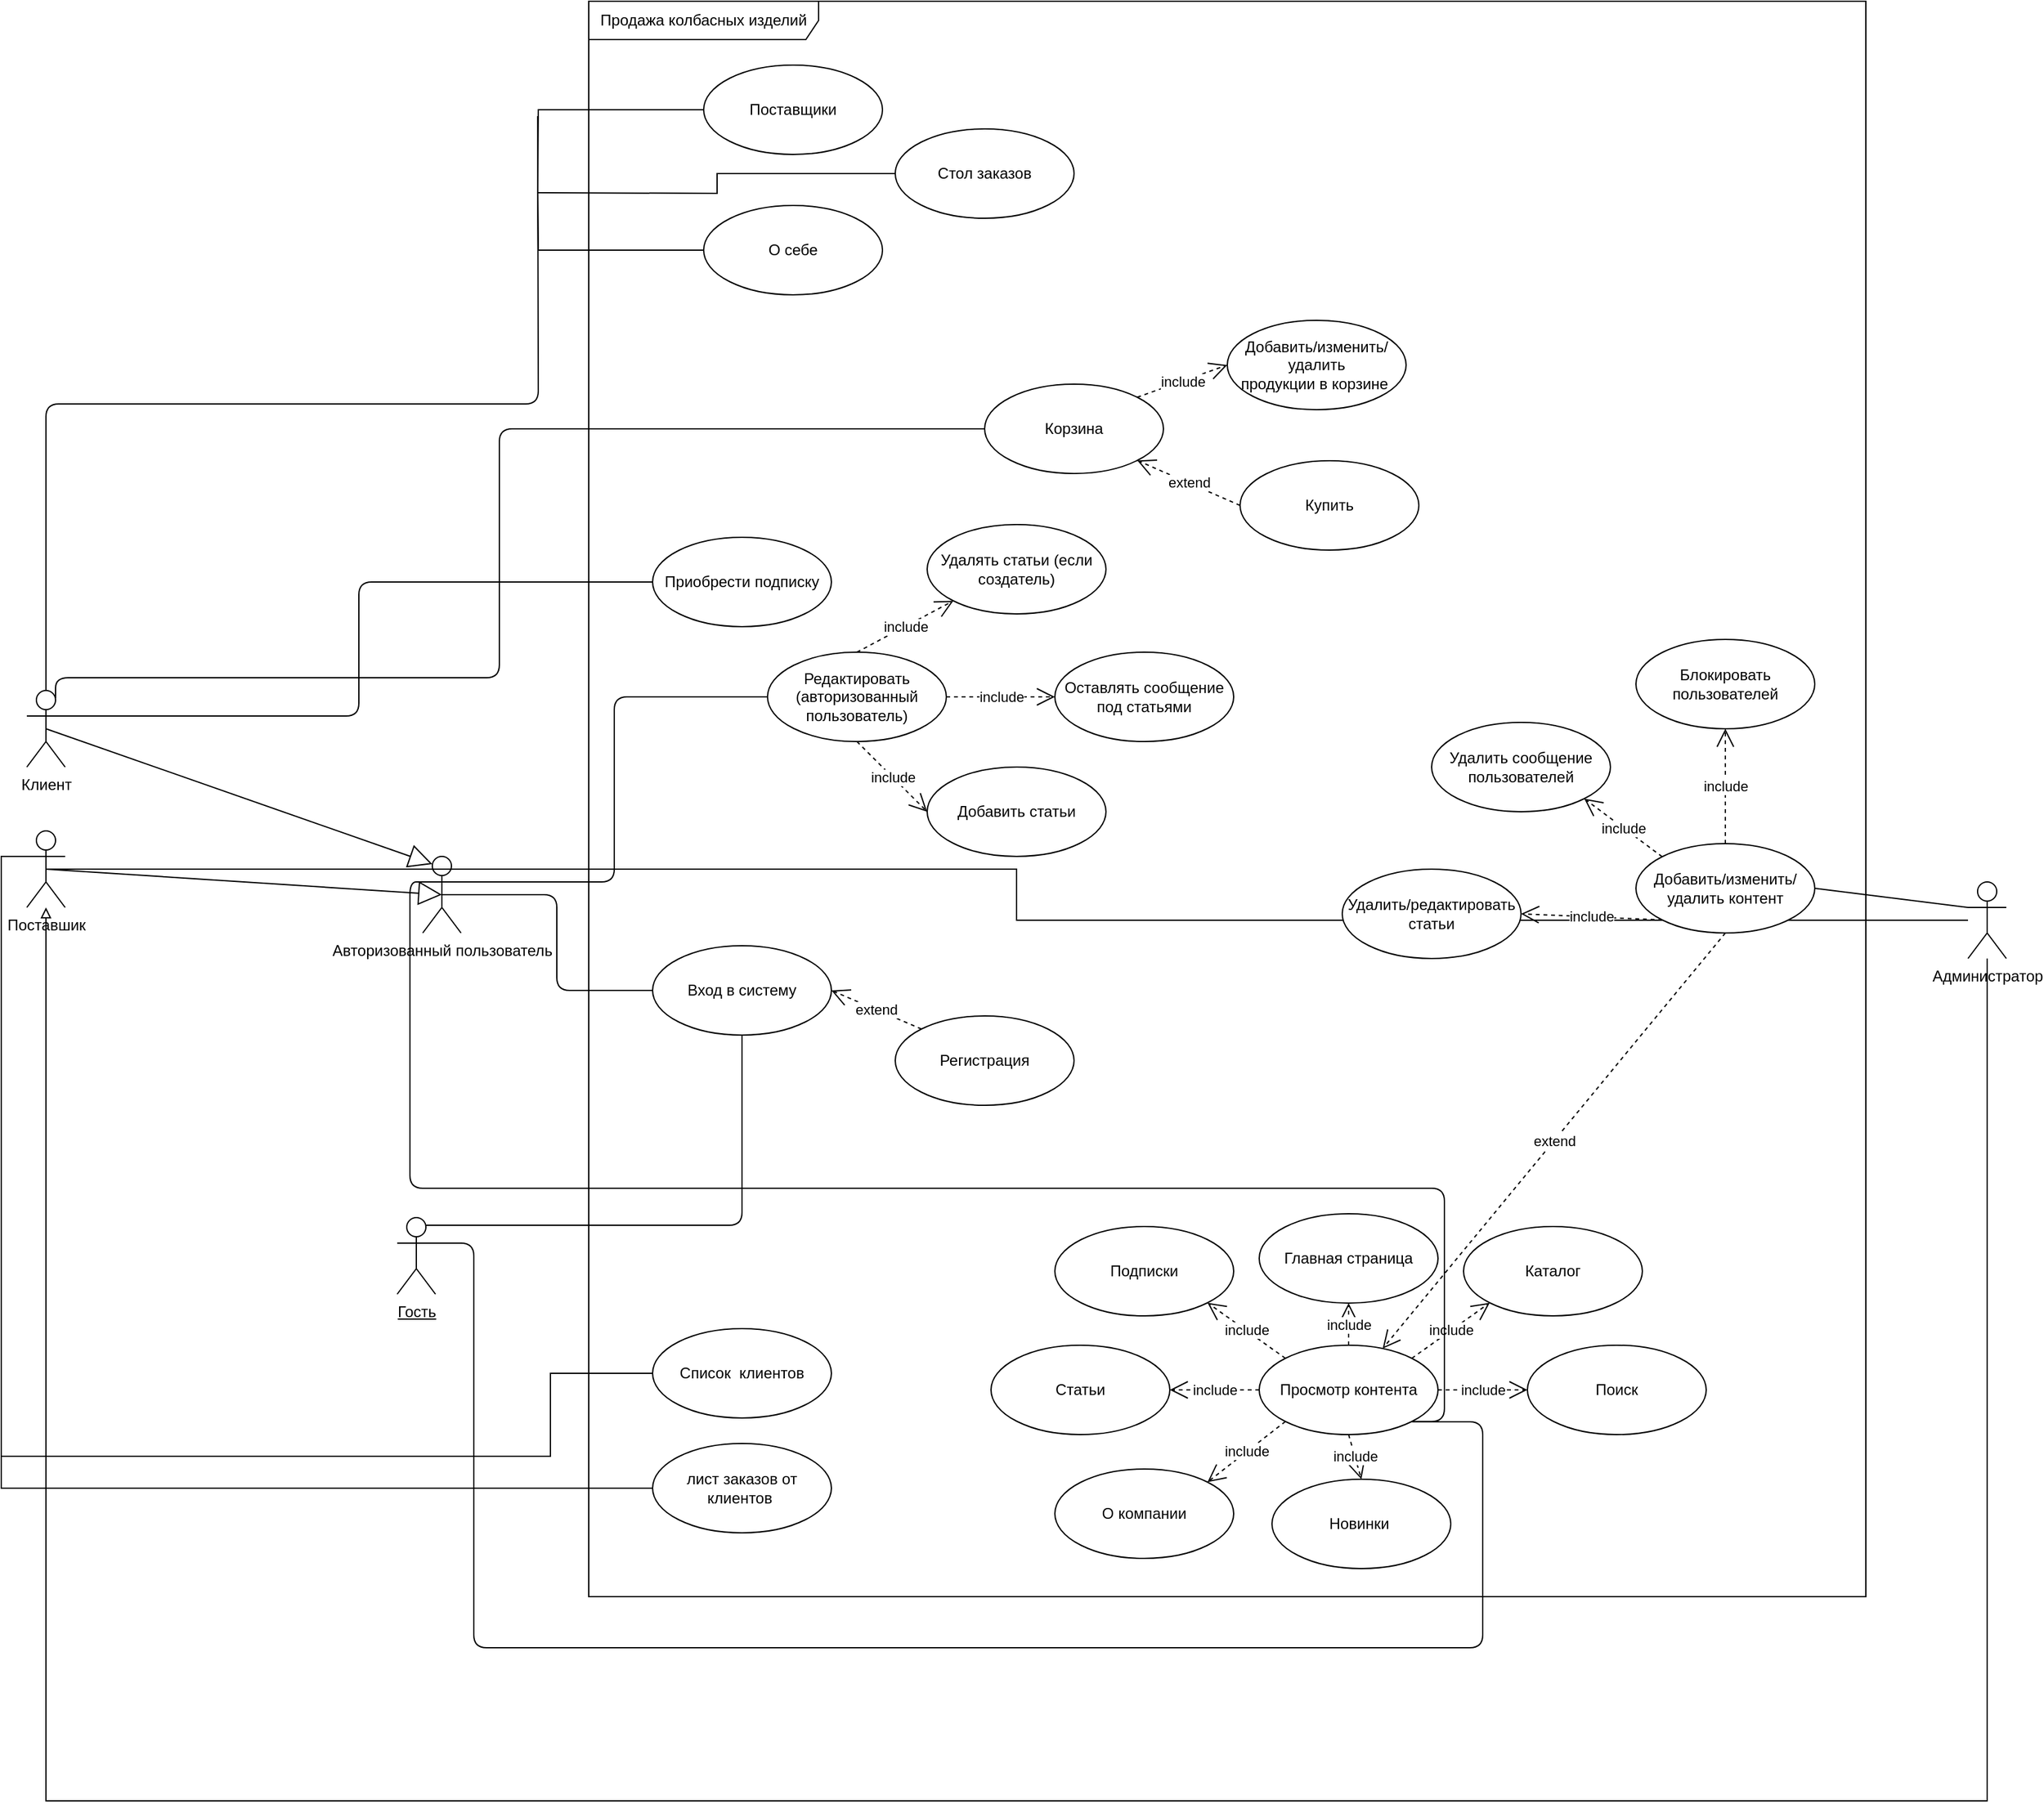 <mxfile version="13.8.8" type="device"><diagram name="Page-1" id="e7e014a7-5840-1c2e-5031-d8a46d1fe8dd"><mxGraphModel dx="2342" dy="1349" grid="1" gridSize="10" guides="1" tooltips="1" connect="1" arrows="1" fold="1" page="1" pageScale="1" pageWidth="1169" pageHeight="826" background="#ffffff" math="0" shadow="0"><root><mxCell id="0"/><mxCell id="1" parent="0"/><mxCell id="CoBlOeQqxitGFbYG177b-42" value="&lt;u&gt;Гость&lt;/u&gt;" style="shape=umlActor;verticalLabelPosition=bottom;verticalAlign=top;html=1;" vertex="1" parent="1"><mxGeometry x="-160" y="413" width="30" height="60" as="geometry"/></mxCell><mxCell id="CoBlOeQqxitGFbYG177b-44" value="Авторизованный пользователь" style="shape=umlActor;verticalLabelPosition=bottom;verticalAlign=top;html=1;" vertex="1" parent="1"><mxGeometry x="-140" y="130" width="30" height="60" as="geometry"/></mxCell><mxCell id="CoBlOeQqxitGFbYG177b-145" style="edgeStyle=orthogonalEdgeStyle;rounded=0;orthogonalLoop=1;jettySize=auto;html=1;endArrow=none;endFill=0;entryX=0.5;entryY=0.5;entryDx=0;entryDy=0;entryPerimeter=0;" edge="1" parent="1" source="CoBlOeQqxitGFbYG177b-45" target="CoBlOeQqxitGFbYG177b-129"><mxGeometry relative="1" as="geometry"><mxPoint x="-1370" y="-360.667" as="targetPoint"/></mxGeometry></mxCell><mxCell id="CoBlOeQqxitGFbYG177b-146" style="edgeStyle=orthogonalEdgeStyle;rounded=0;orthogonalLoop=1;jettySize=auto;html=1;endArrow=block;endFill=0;startArrow=none;startFill=0;" edge="1" parent="1" source="CoBlOeQqxitGFbYG177b-45" target="CoBlOeQqxitGFbYG177b-129"><mxGeometry relative="1" as="geometry"><mxPoint x="-450" y="170" as="targetPoint"/><Array as="points"><mxPoint x="1085" y="870"/><mxPoint x="-435" y="870"/></Array></mxGeometry></mxCell><mxCell id="CoBlOeQqxitGFbYG177b-45" value="Администратор" style="shape=umlActor;verticalLabelPosition=bottom;verticalAlign=top;html=1;" vertex="1" parent="1"><mxGeometry x="1070" y="150" width="30" height="60" as="geometry"/></mxCell><mxCell id="CoBlOeQqxitGFbYG177b-46" value="Клиент&lt;br&gt;" style="shape=umlActor;verticalLabelPosition=bottom;verticalAlign=top;html=1;" vertex="1" parent="1"><mxGeometry x="-450" width="30" height="60" as="geometry"/></mxCell><mxCell id="CoBlOeQqxitGFbYG177b-47" value="Вход в систему" style="ellipse;whiteSpace=wrap;html=1;" vertex="1" parent="1"><mxGeometry x="40" y="200" width="140" height="70" as="geometry"/></mxCell><mxCell id="CoBlOeQqxitGFbYG177b-48" value="Регистрация" style="ellipse;whiteSpace=wrap;html=1;" vertex="1" parent="1"><mxGeometry x="230" y="255" width="140" height="70" as="geometry"/></mxCell><mxCell id="CoBlOeQqxitGFbYG177b-49" value="Просмотр контента" style="ellipse;whiteSpace=wrap;html=1;" vertex="1" parent="1"><mxGeometry x="515" y="513" width="140" height="70" as="geometry"/></mxCell><mxCell id="CoBlOeQqxitGFbYG177b-50" value="Главная страница" style="ellipse;whiteSpace=wrap;html=1;" vertex="1" parent="1"><mxGeometry x="515" y="410" width="140" height="70" as="geometry"/></mxCell><mxCell id="CoBlOeQqxitGFbYG177b-51" value="Статьи" style="ellipse;whiteSpace=wrap;html=1;" vertex="1" parent="1"><mxGeometry x="305" y="513" width="140" height="70" as="geometry"/></mxCell><mxCell id="CoBlOeQqxitGFbYG177b-52" value="Новинки&amp;nbsp;" style="ellipse;whiteSpace=wrap;html=1;" vertex="1" parent="1"><mxGeometry x="525" y="618" width="140" height="70" as="geometry"/></mxCell><mxCell id="CoBlOeQqxitGFbYG177b-53" value="Каталог" style="ellipse;whiteSpace=wrap;html=1;" vertex="1" parent="1"><mxGeometry x="675" y="420" width="140" height="70" as="geometry"/></mxCell><mxCell id="CoBlOeQqxitGFbYG177b-54" value="Подписки" style="ellipse;whiteSpace=wrap;html=1;" vertex="1" parent="1"><mxGeometry x="355" y="420" width="140" height="70" as="geometry"/></mxCell><mxCell id="CoBlOeQqxitGFbYG177b-55" value="О компании" style="ellipse;whiteSpace=wrap;html=1;" vertex="1" parent="1"><mxGeometry x="355" y="610" width="140" height="70" as="geometry"/></mxCell><mxCell id="CoBlOeQqxitGFbYG177b-56" value="Поиск" style="ellipse;whiteSpace=wrap;html=1;" vertex="1" parent="1"><mxGeometry x="725" y="513" width="140" height="70" as="geometry"/></mxCell><mxCell id="CoBlOeQqxitGFbYG177b-57" value="include" style="endArrow=open;endSize=12;dashed=1;html=1;" edge="1" parent="1" source="CoBlOeQqxitGFbYG177b-49" target="CoBlOeQqxitGFbYG177b-50"><mxGeometry width="160" relative="1" as="geometry"><mxPoint x="582" y="511" as="sourcePoint"/><mxPoint x="619" y="500" as="targetPoint"/></mxGeometry></mxCell><mxCell id="CoBlOeQqxitGFbYG177b-58" value="include" style="endArrow=open;endSize=12;dashed=1;html=1;entryX=0;entryY=1;entryDx=0;entryDy=0;exitX=1;exitY=0;exitDx=0;exitDy=0;" edge="1" parent="1" source="CoBlOeQqxitGFbYG177b-49" target="CoBlOeQqxitGFbYG177b-53"><mxGeometry width="160" relative="1" as="geometry"><mxPoint x="595" y="523" as="sourcePoint"/><mxPoint x="595" y="490" as="targetPoint"/></mxGeometry></mxCell><mxCell id="CoBlOeQqxitGFbYG177b-59" value="include" style="endArrow=open;endSize=12;dashed=1;html=1;exitX=0;exitY=0.5;exitDx=0;exitDy=0;" edge="1" parent="1" source="CoBlOeQqxitGFbYG177b-49" target="CoBlOeQqxitGFbYG177b-51"><mxGeometry width="160" relative="1" as="geometry"><mxPoint x="595" y="523" as="sourcePoint"/><mxPoint x="595" y="490" as="targetPoint"/></mxGeometry></mxCell><mxCell id="CoBlOeQqxitGFbYG177b-60" value="include" style="endArrow=open;endSize=12;dashed=1;html=1;entryX=0.5;entryY=0;entryDx=0;entryDy=0;exitX=0.5;exitY=1;exitDx=0;exitDy=0;" edge="1" parent="1" source="CoBlOeQqxitGFbYG177b-49" target="CoBlOeQqxitGFbYG177b-52"><mxGeometry width="160" relative="1" as="geometry"><mxPoint x="584.83" y="583" as="sourcePoint"/><mxPoint x="584.83" y="550" as="targetPoint"/></mxGeometry></mxCell><mxCell id="CoBlOeQqxitGFbYG177b-61" value="include" style="endArrow=open;endSize=12;dashed=1;html=1;exitX=1;exitY=0.5;exitDx=0;exitDy=0;entryX=0;entryY=0.5;entryDx=0;entryDy=0;" edge="1" parent="1" source="CoBlOeQqxitGFbYG177b-49" target="CoBlOeQqxitGFbYG177b-56"><mxGeometry width="160" relative="1" as="geometry"><mxPoint x="615" y="543" as="sourcePoint"/><mxPoint x="615" y="510" as="targetPoint"/></mxGeometry></mxCell><mxCell id="CoBlOeQqxitGFbYG177b-62" value="include" style="endArrow=open;endSize=12;dashed=1;html=1;exitX=0;exitY=1;exitDx=0;exitDy=0;entryX=1;entryY=0;entryDx=0;entryDy=0;" edge="1" parent="1" source="CoBlOeQqxitGFbYG177b-49" target="CoBlOeQqxitGFbYG177b-55"><mxGeometry width="160" relative="1" as="geometry"><mxPoint x="625" y="553" as="sourcePoint"/><mxPoint x="625" y="520" as="targetPoint"/></mxGeometry></mxCell><mxCell id="CoBlOeQqxitGFbYG177b-63" value="include" style="endArrow=open;endSize=12;dashed=1;html=1;exitX=0;exitY=0;exitDx=0;exitDy=0;entryX=1;entryY=1;entryDx=0;entryDy=0;" edge="1" parent="1" source="CoBlOeQqxitGFbYG177b-49" target="CoBlOeQqxitGFbYG177b-54"><mxGeometry width="160" relative="1" as="geometry"><mxPoint x="635" y="563" as="sourcePoint"/><mxPoint x="479" y="479" as="targetPoint"/></mxGeometry></mxCell><mxCell id="CoBlOeQqxitGFbYG177b-65" value="extend" style="endArrow=open;endSize=12;dashed=1;html=1;exitX=0;exitY=0;exitDx=0;exitDy=0;entryX=1;entryY=0.5;entryDx=0;entryDy=0;" edge="1" parent="1" source="CoBlOeQqxitGFbYG177b-48" target="CoBlOeQqxitGFbYG177b-47"><mxGeometry width="160" relative="1" as="geometry"><mxPoint x="291.003" y="174.999" as="sourcePoint"/><mxPoint x="229.997" y="222.501" as="targetPoint"/></mxGeometry></mxCell><mxCell id="CoBlOeQqxitGFbYG177b-66" value="Добавить/изменить/удалить контент" style="ellipse;whiteSpace=wrap;html=1;" vertex="1" parent="1"><mxGeometry x="810" y="120" width="140" height="70" as="geometry"/></mxCell><mxCell id="CoBlOeQqxitGFbYG177b-68" value="Добавить статьи" style="ellipse;whiteSpace=wrap;html=1;" vertex="1" parent="1"><mxGeometry x="255" y="60" width="140" height="70" as="geometry"/></mxCell><mxCell id="CoBlOeQqxitGFbYG177b-69" value="Оставлять сообщение под статьями" style="ellipse;whiteSpace=wrap;html=1;" vertex="1" parent="1"><mxGeometry x="355" y="-30" width="140" height="70" as="geometry"/></mxCell><mxCell id="CoBlOeQqxitGFbYG177b-70" value="Удалять статьи (если создатель)" style="ellipse;whiteSpace=wrap;html=1;" vertex="1" parent="1"><mxGeometry x="255" y="-130" width="140" height="70" as="geometry"/></mxCell><mxCell id="CoBlOeQqxitGFbYG177b-71" value="Удалить/редактировать&lt;br&gt;статьи" style="ellipse;whiteSpace=wrap;html=1;" vertex="1" parent="1"><mxGeometry x="580" y="140" width="140" height="70" as="geometry"/></mxCell><mxCell id="CoBlOeQqxitGFbYG177b-72" value="Удалить сообщение пользователей" style="ellipse;whiteSpace=wrap;html=1;" vertex="1" parent="1"><mxGeometry x="650" y="25" width="140" height="70" as="geometry"/></mxCell><mxCell id="CoBlOeQqxitGFbYG177b-73" value="Корзина" style="ellipse;whiteSpace=wrap;html=1;" vertex="1" parent="1"><mxGeometry x="300" y="-240" width="140" height="70" as="geometry"/></mxCell><mxCell id="CoBlOeQqxitGFbYG177b-74" value="Блокировать пользователей" style="ellipse;whiteSpace=wrap;html=1;" vertex="1" parent="1"><mxGeometry x="810" y="-40" width="140" height="70" as="geometry"/></mxCell><mxCell id="CoBlOeQqxitGFbYG177b-75" value="include" style="endArrow=open;endSize=12;dashed=1;html=1;entryX=0.5;entryY=1;entryDx=0;entryDy=0;" edge="1" parent="1" source="CoBlOeQqxitGFbYG177b-66" target="CoBlOeQqxitGFbYG177b-74"><mxGeometry width="160" relative="1" as="geometry"><mxPoint x="810.0" y="59.71" as="sourcePoint"/><mxPoint x="880.0" y="59.71" as="targetPoint"/></mxGeometry></mxCell><mxCell id="CoBlOeQqxitGFbYG177b-76" value="include" style="endArrow=open;endSize=12;dashed=1;html=1;entryX=1;entryY=1;entryDx=0;entryDy=0;exitX=0;exitY=0;exitDx=0;exitDy=0;" edge="1" parent="1" source="CoBlOeQqxitGFbYG177b-66" target="CoBlOeQqxitGFbYG177b-72"><mxGeometry width="160" relative="1" as="geometry"><mxPoint x="890" y="130" as="sourcePoint"/><mxPoint x="890" y="40" as="targetPoint"/></mxGeometry></mxCell><mxCell id="CoBlOeQqxitGFbYG177b-77" value="include" style="endArrow=open;endSize=12;dashed=1;html=1;entryX=1;entryY=0.5;entryDx=0;entryDy=0;exitX=0;exitY=1;exitDx=0;exitDy=0;" edge="1" parent="1" source="CoBlOeQqxitGFbYG177b-66" target="CoBlOeQqxitGFbYG177b-71"><mxGeometry width="160" relative="1" as="geometry"><mxPoint x="890" y="130" as="sourcePoint"/><mxPoint x="890" y="40" as="targetPoint"/></mxGeometry></mxCell><mxCell id="CoBlOeQqxitGFbYG177b-78" value="Редактировать (авторизованный пользователь)" style="ellipse;whiteSpace=wrap;html=1;" vertex="1" parent="1"><mxGeometry x="130" y="-30" width="140" height="70" as="geometry"/></mxCell><mxCell id="CoBlOeQqxitGFbYG177b-79" value="include" style="endArrow=open;endSize=12;dashed=1;html=1;exitX=0.5;exitY=1;exitDx=0;exitDy=0;entryX=0;entryY=0.5;entryDx=0;entryDy=0;" edge="1" parent="1" source="CoBlOeQqxitGFbYG177b-78" target="CoBlOeQqxitGFbYG177b-68"><mxGeometry width="160" relative="1" as="geometry"><mxPoint x="230.0" y="140" as="sourcePoint"/><mxPoint x="160.0" y="140" as="targetPoint"/></mxGeometry></mxCell><mxCell id="CoBlOeQqxitGFbYG177b-80" value="include" style="endArrow=open;endSize=12;dashed=1;html=1;exitX=1;exitY=0.5;exitDx=0;exitDy=0;entryX=0;entryY=0.5;entryDx=0;entryDy=0;" edge="1" parent="1" source="CoBlOeQqxitGFbYG177b-78" target="CoBlOeQqxitGFbYG177b-69"><mxGeometry width="160" relative="1" as="geometry"><mxPoint x="205" y="50" as="sourcePoint"/><mxPoint x="265.0" y="105" as="targetPoint"/></mxGeometry></mxCell><mxCell id="CoBlOeQqxitGFbYG177b-81" value="include" style="endArrow=open;endSize=12;dashed=1;html=1;exitX=0.5;exitY=0;exitDx=0;exitDy=0;entryX=0;entryY=1;entryDx=0;entryDy=0;" edge="1" parent="1" source="CoBlOeQqxitGFbYG177b-78" target="CoBlOeQqxitGFbYG177b-70"><mxGeometry width="160" relative="1" as="geometry"><mxPoint x="275.0" y="15" as="sourcePoint"/><mxPoint x="365.0" y="15" as="targetPoint"/></mxGeometry></mxCell><mxCell id="CoBlOeQqxitGFbYG177b-82" value="Приобрести подписку" style="ellipse;whiteSpace=wrap;html=1;" vertex="1" parent="1"><mxGeometry x="40" y="-120" width="140" height="70" as="geometry"/></mxCell><mxCell id="CoBlOeQqxitGFbYG177b-83" value="Добавить/изменить/удалить&lt;br&gt;продукции в корзине&amp;nbsp;" style="ellipse;whiteSpace=wrap;html=1;" vertex="1" parent="1"><mxGeometry x="490" y="-290" width="140" height="70" as="geometry"/></mxCell><mxCell id="CoBlOeQqxitGFbYG177b-84" value="Купить" style="ellipse;whiteSpace=wrap;html=1;" vertex="1" parent="1"><mxGeometry x="500" y="-180" width="140" height="70" as="geometry"/></mxCell><mxCell id="CoBlOeQqxitGFbYG177b-85" value="extend" style="endArrow=open;endSize=12;dashed=1;html=1;entryX=1;entryY=1;entryDx=0;entryDy=0;exitX=0;exitY=0.5;exitDx=0;exitDy=0;" edge="1" parent="1" source="CoBlOeQqxitGFbYG177b-84" target="CoBlOeQqxitGFbYG177b-73"><mxGeometry width="160" relative="1" as="geometry"><mxPoint x="695.127" y="-109.625" as="sourcePoint"/><mxPoint x="624.87" y="-140" as="targetPoint"/></mxGeometry></mxCell><mxCell id="CoBlOeQqxitGFbYG177b-86" value="include" style="endArrow=open;endSize=12;dashed=1;html=1;exitX=1;exitY=0;exitDx=0;exitDy=0;entryX=0;entryY=0.5;entryDx=0;entryDy=0;" edge="1" parent="1" source="CoBlOeQqxitGFbYG177b-73" target="CoBlOeQqxitGFbYG177b-83"><mxGeometry width="160" relative="1" as="geometry"><mxPoint x="670.0" y="-290.69" as="sourcePoint"/><mxPoint x="760.0" y="-290.69" as="targetPoint"/></mxGeometry></mxCell><mxCell id="CoBlOeQqxitGFbYG177b-98" value="" style="endArrow=none;html=1;edgeStyle=orthogonalEdgeStyle;exitX=1;exitY=0.333;exitDx=0;exitDy=0;exitPerimeter=0;entryX=0;entryY=0.5;entryDx=0;entryDy=0;" edge="1" parent="1" source="CoBlOeQqxitGFbYG177b-44" target="CoBlOeQqxitGFbYG177b-78"><mxGeometry relative="1" as="geometry"><mxPoint x="50" y="170" as="sourcePoint"/><mxPoint x="210" y="170" as="targetPoint"/></mxGeometry></mxCell><mxCell id="CoBlOeQqxitGFbYG177b-101" value="" style="endArrow=none;html=1;edgeStyle=orthogonalEdgeStyle;exitX=1;exitY=0.333;exitDx=0;exitDy=0;exitPerimeter=0;entryX=0;entryY=0.5;entryDx=0;entryDy=0;" edge="1" parent="1" source="CoBlOeQqxitGFbYG177b-46" target="CoBlOeQqxitGFbYG177b-82"><mxGeometry relative="1" as="geometry"><mxPoint x="-130" y="-70" as="sourcePoint"/><mxPoint x="30" y="-70" as="targetPoint"/></mxGeometry></mxCell><mxCell id="CoBlOeQqxitGFbYG177b-104" value="" style="endArrow=none;html=1;edgeStyle=orthogonalEdgeStyle;exitX=0.75;exitY=0.1;exitDx=0;exitDy=0;exitPerimeter=0;entryX=0;entryY=0.5;entryDx=0;entryDy=0;" edge="1" parent="1" source="CoBlOeQqxitGFbYG177b-46" target="CoBlOeQqxitGFbYG177b-73"><mxGeometry relative="1" as="geometry"><mxPoint x="-100" y="-80" as="sourcePoint"/><mxPoint x="60" y="-80" as="targetPoint"/><Array as="points"><mxPoint x="-427" y="-10"/><mxPoint x="-80" y="-10"/><mxPoint x="-80" y="-205"/></Array></mxGeometry></mxCell><mxCell id="CoBlOeQqxitGFbYG177b-107" value="" style="endArrow=none;html=1;edgeStyle=orthogonalEdgeStyle;exitX=0.5;exitY=0.5;exitDx=0;exitDy=0;exitPerimeter=0;entryX=0;entryY=0.5;entryDx=0;entryDy=0;" edge="1" parent="1" source="CoBlOeQqxitGFbYG177b-44" target="CoBlOeQqxitGFbYG177b-47"><mxGeometry relative="1" as="geometry"><mxPoint x="-90" y="179.71" as="sourcePoint"/><mxPoint x="70" y="179.71" as="targetPoint"/></mxGeometry></mxCell><mxCell id="CoBlOeQqxitGFbYG177b-114" value="" style="endArrow=none;html=1;edgeStyle=orthogonalEdgeStyle;exitX=1;exitY=0.333;exitDx=0;exitDy=0;exitPerimeter=0;" edge="1" parent="1" source="CoBlOeQqxitGFbYG177b-42"><mxGeometry relative="1" as="geometry"><mxPoint y="473" as="sourcePoint"/><mxPoint x="635" y="573" as="targetPoint"/><Array as="points"><mxPoint x="-100" y="433"/><mxPoint x="-100" y="750"/><mxPoint x="690" y="750"/><mxPoint x="690" y="573"/></Array></mxGeometry></mxCell><mxCell id="CoBlOeQqxitGFbYG177b-115" value="" style="endArrow=none;html=1;edgeStyle=orthogonalEdgeStyle;exitX=0.75;exitY=0.1;exitDx=0;exitDy=0;exitPerimeter=0;entryX=0.5;entryY=1;entryDx=0;entryDy=0;" edge="1" parent="1" source="CoBlOeQqxitGFbYG177b-42" target="CoBlOeQqxitGFbYG177b-47"><mxGeometry relative="1" as="geometry"><mxPoint x="-130" y="420" as="sourcePoint"/><mxPoint x="30" y="420" as="targetPoint"/></mxGeometry></mxCell><mxCell id="CoBlOeQqxitGFbYG177b-116" value="" style="endArrow=none;html=1;edgeStyle=orthogonalEdgeStyle;exitX=0;exitY=0.333;exitDx=0;exitDy=0;exitPerimeter=0;entryX=1;entryY=1;entryDx=0;entryDy=0;" edge="1" parent="1" source="CoBlOeQqxitGFbYG177b-44" target="CoBlOeQqxitGFbYG177b-49"><mxGeometry relative="1" as="geometry"><mxPoint x="40" y="170" as="sourcePoint"/><mxPoint x="200" y="170" as="targetPoint"/><Array as="points"><mxPoint x="-150" y="150"/><mxPoint x="-150" y="390"/><mxPoint x="660" y="390"/><mxPoint x="660" y="573"/></Array></mxGeometry></mxCell><mxCell id="CoBlOeQqxitGFbYG177b-117" value="" style="endArrow=none;html=1;entryX=0;entryY=0.333;entryDx=0;entryDy=0;entryPerimeter=0;exitX=1;exitY=0.5;exitDx=0;exitDy=0;" edge="1" parent="1" source="CoBlOeQqxitGFbYG177b-66" target="CoBlOeQqxitGFbYG177b-45"><mxGeometry relative="1" as="geometry"><mxPoint x="880" y="174.5" as="sourcePoint"/><mxPoint x="1040" y="174.5" as="targetPoint"/></mxGeometry></mxCell><mxCell id="CoBlOeQqxitGFbYG177b-125" value="extend" style="endArrow=open;endSize=12;dashed=1;html=1;exitX=0.5;exitY=1;exitDx=0;exitDy=0;" edge="1" parent="1" source="CoBlOeQqxitGFbYG177b-66" target="CoBlOeQqxitGFbYG177b-49"><mxGeometry width="160" relative="1" as="geometry"><mxPoint x="760.081" y="330.464" as="sourcePoint"/><mxPoint x="690" y="300" as="targetPoint"/></mxGeometry></mxCell><mxCell id="CoBlOeQqxitGFbYG177b-129" value="Поставшик" style="shape=umlActor;verticalLabelPosition=bottom;verticalAlign=top;html=1;" vertex="1" parent="1"><mxGeometry x="-450" y="110" width="30" height="60" as="geometry"/></mxCell><mxCell id="CoBlOeQqxitGFbYG177b-132" value="" style="endArrow=block;endSize=16;endFill=0;html=1;exitX=0.5;exitY=0.5;exitDx=0;exitDy=0;exitPerimeter=0;entryX=0.25;entryY=0.1;entryDx=0;entryDy=0;entryPerimeter=0;" edge="1" parent="1" source="CoBlOeQqxitGFbYG177b-46" target="CoBlOeQqxitGFbYG177b-44"><mxGeometry width="160" relative="1" as="geometry"><mxPoint x="-330" y="80" as="sourcePoint"/><mxPoint x="-170" y="80" as="targetPoint"/></mxGeometry></mxCell><mxCell id="CoBlOeQqxitGFbYG177b-133" value="" style="endArrow=block;endSize=16;endFill=0;html=1;exitX=0.5;exitY=0.5;exitDx=0;exitDy=0;exitPerimeter=0;entryX=0.5;entryY=0.5;entryDx=0;entryDy=0;entryPerimeter=0;" edge="1" parent="1" source="CoBlOeQqxitGFbYG177b-129" target="CoBlOeQqxitGFbYG177b-44"><mxGeometry width="160" relative="1" as="geometry"><mxPoint x="-320" y="90" as="sourcePoint"/><mxPoint x="-160" y="90" as="targetPoint"/></mxGeometry></mxCell><mxCell id="CoBlOeQqxitGFbYG177b-140" style="edgeStyle=orthogonalEdgeStyle;rounded=0;orthogonalLoop=1;jettySize=auto;html=1;endArrow=none;endFill=0;" edge="1" parent="1" source="CoBlOeQqxitGFbYG177b-134"><mxGeometry relative="1" as="geometry"><mxPoint x="-50" y="-390" as="targetPoint"/></mxGeometry></mxCell><mxCell id="CoBlOeQqxitGFbYG177b-134" value="О себе" style="ellipse;whiteSpace=wrap;html=1;" vertex="1" parent="1"><mxGeometry x="80" y="-380" width="140" height="70" as="geometry"/></mxCell><mxCell id="CoBlOeQqxitGFbYG177b-138" style="edgeStyle=orthogonalEdgeStyle;rounded=0;orthogonalLoop=1;jettySize=auto;html=1;exitX=0;exitY=0.5;exitDx=0;exitDy=0;endArrow=none;endFill=0;" edge="1" parent="1" source="CoBlOeQqxitGFbYG177b-136"><mxGeometry relative="1" as="geometry"><mxPoint x="-50" y="-390" as="targetPoint"/></mxGeometry></mxCell><mxCell id="CoBlOeQqxitGFbYG177b-136" value="Поставщики" style="ellipse;whiteSpace=wrap;html=1;" vertex="1" parent="1"><mxGeometry x="80" y="-490" width="140" height="70" as="geometry"/></mxCell><mxCell id="CoBlOeQqxitGFbYG177b-139" style="edgeStyle=orthogonalEdgeStyle;rounded=0;orthogonalLoop=1;jettySize=auto;html=1;endArrow=none;endFill=0;" edge="1" parent="1" source="CoBlOeQqxitGFbYG177b-137"><mxGeometry relative="1" as="geometry"><mxPoint x="-50" y="-390" as="targetPoint"/></mxGeometry></mxCell><mxCell id="CoBlOeQqxitGFbYG177b-137" value="Стол заказов" style="ellipse;whiteSpace=wrap;html=1;" vertex="1" parent="1"><mxGeometry x="230" y="-440" width="140" height="70" as="geometry"/></mxCell><mxCell id="CoBlOeQqxitGFbYG177b-141" value="" style="endArrow=none;html=1;edgeStyle=orthogonalEdgeStyle;exitX=0.5;exitY=0;exitDx=0;exitDy=0;exitPerimeter=0;" edge="1" parent="1" source="CoBlOeQqxitGFbYG177b-46"><mxGeometry relative="1" as="geometry"><mxPoint x="-450" y="-20" as="sourcePoint"/><mxPoint x="-50" y="-450" as="targetPoint"/></mxGeometry></mxCell><mxCell id="CoBlOeQqxitGFbYG177b-148" style="edgeStyle=orthogonalEdgeStyle;rounded=0;orthogonalLoop=1;jettySize=auto;html=1;endArrow=none;endFill=0;" edge="1" parent="1" source="CoBlOeQqxitGFbYG177b-144"><mxGeometry relative="1" as="geometry"><mxPoint x="-470" y="600" as="targetPoint"/><Array as="points"><mxPoint x="-40" y="535"/></Array></mxGeometry></mxCell><mxCell id="CoBlOeQqxitGFbYG177b-144" value="Список&amp;nbsp; клиентов" style="ellipse;whiteSpace=wrap;html=1;" vertex="1" parent="1"><mxGeometry x="40" y="500" width="140" height="70" as="geometry"/></mxCell><mxCell id="CoBlOeQqxitGFbYG177b-149" style="edgeStyle=orthogonalEdgeStyle;rounded=0;orthogonalLoop=1;jettySize=auto;html=1;endArrow=none;endFill=0;entryX=0;entryY=0.333;entryDx=0;entryDy=0;entryPerimeter=0;strokeColor=#000000;" edge="1" parent="1" source="CoBlOeQqxitGFbYG177b-147" target="CoBlOeQqxitGFbYG177b-129"><mxGeometry relative="1" as="geometry"><mxPoint x="-40.0" y="600" as="targetPoint"/></mxGeometry></mxCell><mxCell id="CoBlOeQqxitGFbYG177b-147" value="лист заказов от клиентов&amp;nbsp;" style="ellipse;whiteSpace=wrap;html=1;" vertex="1" parent="1"><mxGeometry x="40" y="590" width="140" height="70" as="geometry"/></mxCell><mxCell id="CoBlOeQqxitGFbYG177b-150" value="Продажа колбасных изделий" style="shape=umlFrame;whiteSpace=wrap;html=1;width=180;height=30;" vertex="1" parent="1"><mxGeometry x="-10" y="-540" width="1000" height="1250" as="geometry"/></mxCell></root></mxGraphModel></diagram></mxfile>